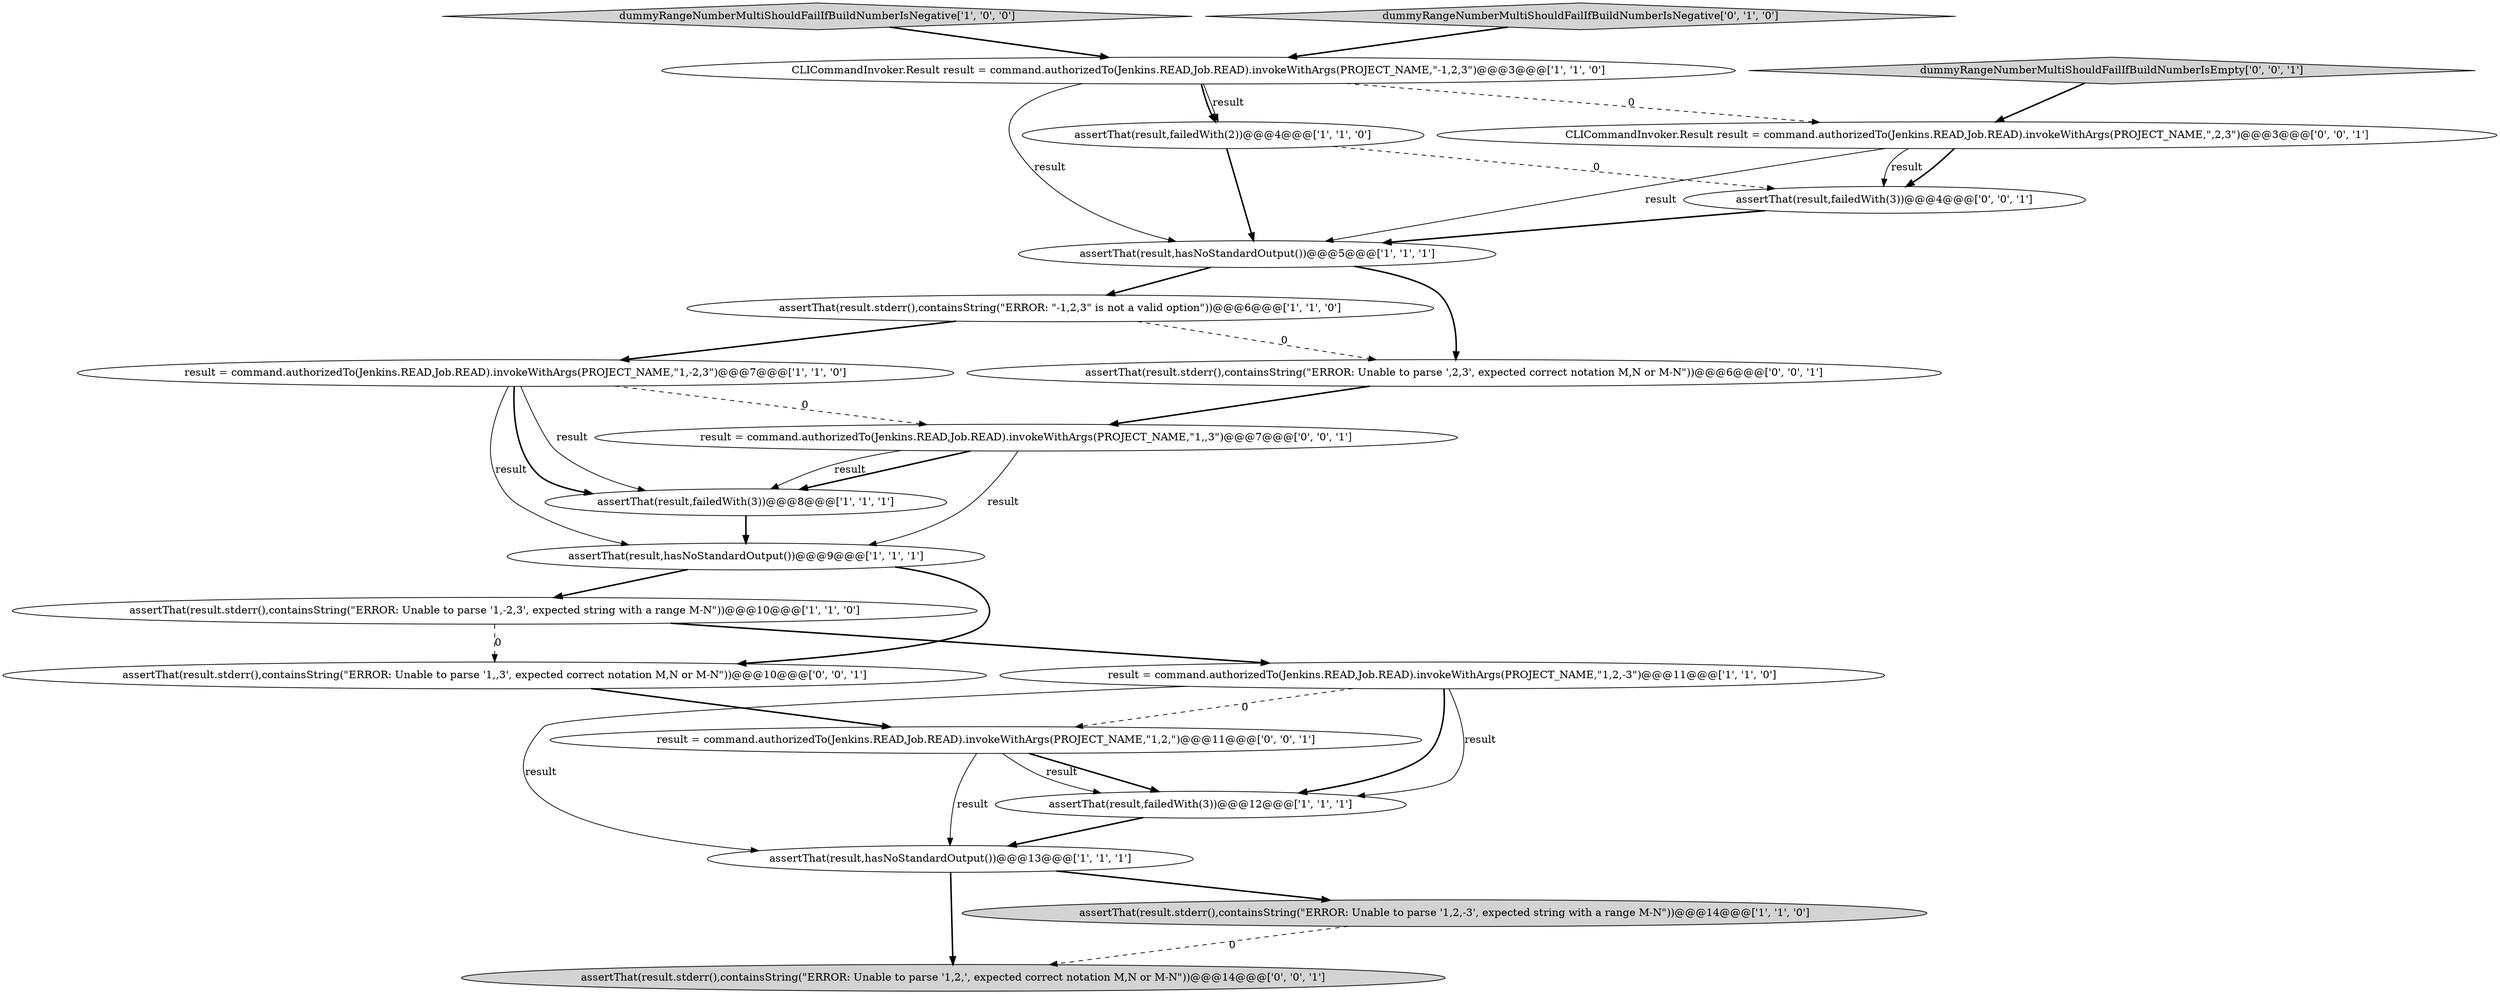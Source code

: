 digraph {
7 [style = filled, label = "assertThat(result,failedWith(3))@@@12@@@['1', '1', '1']", fillcolor = white, shape = ellipse image = "AAA0AAABBB1BBB"];
16 [style = filled, label = "assertThat(result,failedWith(3))@@@4@@@['0', '0', '1']", fillcolor = white, shape = ellipse image = "AAA0AAABBB3BBB"];
20 [style = filled, label = "assertThat(result.stderr(),containsString(\"ERROR: Unable to parse '1,,3', expected correct notation M,N or M-N\"))@@@10@@@['0', '0', '1']", fillcolor = white, shape = ellipse image = "AAA0AAABBB3BBB"];
10 [style = filled, label = "assertThat(result,hasNoStandardOutput())@@@5@@@['1', '1', '1']", fillcolor = white, shape = ellipse image = "AAA0AAABBB1BBB"];
4 [style = filled, label = "assertThat(result,failedWith(2))@@@4@@@['1', '1', '0']", fillcolor = white, shape = ellipse image = "AAA0AAABBB1BBB"];
19 [style = filled, label = "result = command.authorizedTo(Jenkins.READ,Job.READ).invokeWithArgs(PROJECT_NAME,\"1,,3\")@@@7@@@['0', '0', '1']", fillcolor = white, shape = ellipse image = "AAA0AAABBB3BBB"];
21 [style = filled, label = "assertThat(result.stderr(),containsString(\"ERROR: Unable to parse '1,2,', expected correct notation M,N or M-N\"))@@@14@@@['0', '0', '1']", fillcolor = lightgray, shape = ellipse image = "AAA0AAABBB3BBB"];
12 [style = filled, label = "result = command.authorizedTo(Jenkins.READ,Job.READ).invokeWithArgs(PROJECT_NAME,\"1,-2,3\")@@@7@@@['1', '1', '0']", fillcolor = white, shape = ellipse image = "AAA0AAABBB1BBB"];
18 [style = filled, label = "assertThat(result.stderr(),containsString(\"ERROR: Unable to parse ',2,3', expected correct notation M,N or M-N\"))@@@6@@@['0', '0', '1']", fillcolor = white, shape = ellipse image = "AAA0AAABBB3BBB"];
11 [style = filled, label = "result = command.authorizedTo(Jenkins.READ,Job.READ).invokeWithArgs(PROJECT_NAME,\"1,2,-3\")@@@11@@@['1', '1', '0']", fillcolor = white, shape = ellipse image = "AAA0AAABBB1BBB"];
15 [style = filled, label = "CLICommandInvoker.Result result = command.authorizedTo(Jenkins.READ,Job.READ).invokeWithArgs(PROJECT_NAME,\",2,3\")@@@3@@@['0', '0', '1']", fillcolor = white, shape = ellipse image = "AAA0AAABBB3BBB"];
6 [style = filled, label = "assertThat(result.stderr(),containsString(\"ERROR: \"-1,2,3\" is not a valid option\"))@@@6@@@['1', '1', '0']", fillcolor = white, shape = ellipse image = "AAA0AAABBB1BBB"];
0 [style = filled, label = "CLICommandInvoker.Result result = command.authorizedTo(Jenkins.READ,Job.READ).invokeWithArgs(PROJECT_NAME,\"-1,2,3\")@@@3@@@['1', '1', '0']", fillcolor = white, shape = ellipse image = "AAA0AAABBB1BBB"];
3 [style = filled, label = "dummyRangeNumberMultiShouldFailIfBuildNumberIsNegative['1', '0', '0']", fillcolor = lightgray, shape = diamond image = "AAA0AAABBB1BBB"];
1 [style = filled, label = "assertThat(result,hasNoStandardOutput())@@@9@@@['1', '1', '1']", fillcolor = white, shape = ellipse image = "AAA0AAABBB1BBB"];
14 [style = filled, label = "result = command.authorizedTo(Jenkins.READ,Job.READ).invokeWithArgs(PROJECT_NAME,\"1,2,\")@@@11@@@['0', '0', '1']", fillcolor = white, shape = ellipse image = "AAA0AAABBB3BBB"];
17 [style = filled, label = "dummyRangeNumberMultiShouldFailIfBuildNumberIsEmpty['0', '0', '1']", fillcolor = lightgray, shape = diamond image = "AAA0AAABBB3BBB"];
13 [style = filled, label = "dummyRangeNumberMultiShouldFailIfBuildNumberIsNegative['0', '1', '0']", fillcolor = lightgray, shape = diamond image = "AAA0AAABBB2BBB"];
8 [style = filled, label = "assertThat(result.stderr(),containsString(\"ERROR: Unable to parse '1,2,-3', expected string with a range M-N\"))@@@14@@@['1', '1', '0']", fillcolor = lightgray, shape = ellipse image = "AAA0AAABBB1BBB"];
5 [style = filled, label = "assertThat(result,hasNoStandardOutput())@@@13@@@['1', '1', '1']", fillcolor = white, shape = ellipse image = "AAA0AAABBB1BBB"];
2 [style = filled, label = "assertThat(result,failedWith(3))@@@8@@@['1', '1', '1']", fillcolor = white, shape = ellipse image = "AAA0AAABBB1BBB"];
9 [style = filled, label = "assertThat(result.stderr(),containsString(\"ERROR: Unable to parse '1,-2,3', expected string with a range M-N\"))@@@10@@@['1', '1', '0']", fillcolor = white, shape = ellipse image = "AAA0AAABBB1BBB"];
9->20 [style = dashed, label="0"];
4->10 [style = bold, label=""];
10->18 [style = bold, label=""];
5->8 [style = bold, label=""];
0->10 [style = solid, label="result"];
4->16 [style = dashed, label="0"];
9->11 [style = bold, label=""];
16->10 [style = bold, label=""];
2->1 [style = bold, label=""];
18->19 [style = bold, label=""];
1->20 [style = bold, label=""];
0->15 [style = dashed, label="0"];
20->14 [style = bold, label=""];
19->2 [style = bold, label=""];
8->21 [style = dashed, label="0"];
11->5 [style = solid, label="result"];
15->16 [style = bold, label=""];
10->6 [style = bold, label=""];
19->2 [style = solid, label="result"];
1->9 [style = bold, label=""];
3->0 [style = bold, label=""];
14->5 [style = solid, label="result"];
19->1 [style = solid, label="result"];
14->7 [style = bold, label=""];
6->18 [style = dashed, label="0"];
5->21 [style = bold, label=""];
12->2 [style = bold, label=""];
12->2 [style = solid, label="result"];
7->5 [style = bold, label=""];
12->19 [style = dashed, label="0"];
14->7 [style = solid, label="result"];
0->4 [style = bold, label=""];
11->14 [style = dashed, label="0"];
15->10 [style = solid, label="result"];
17->15 [style = bold, label=""];
12->1 [style = solid, label="result"];
11->7 [style = solid, label="result"];
0->4 [style = solid, label="result"];
15->16 [style = solid, label="result"];
11->7 [style = bold, label=""];
13->0 [style = bold, label=""];
6->12 [style = bold, label=""];
}
